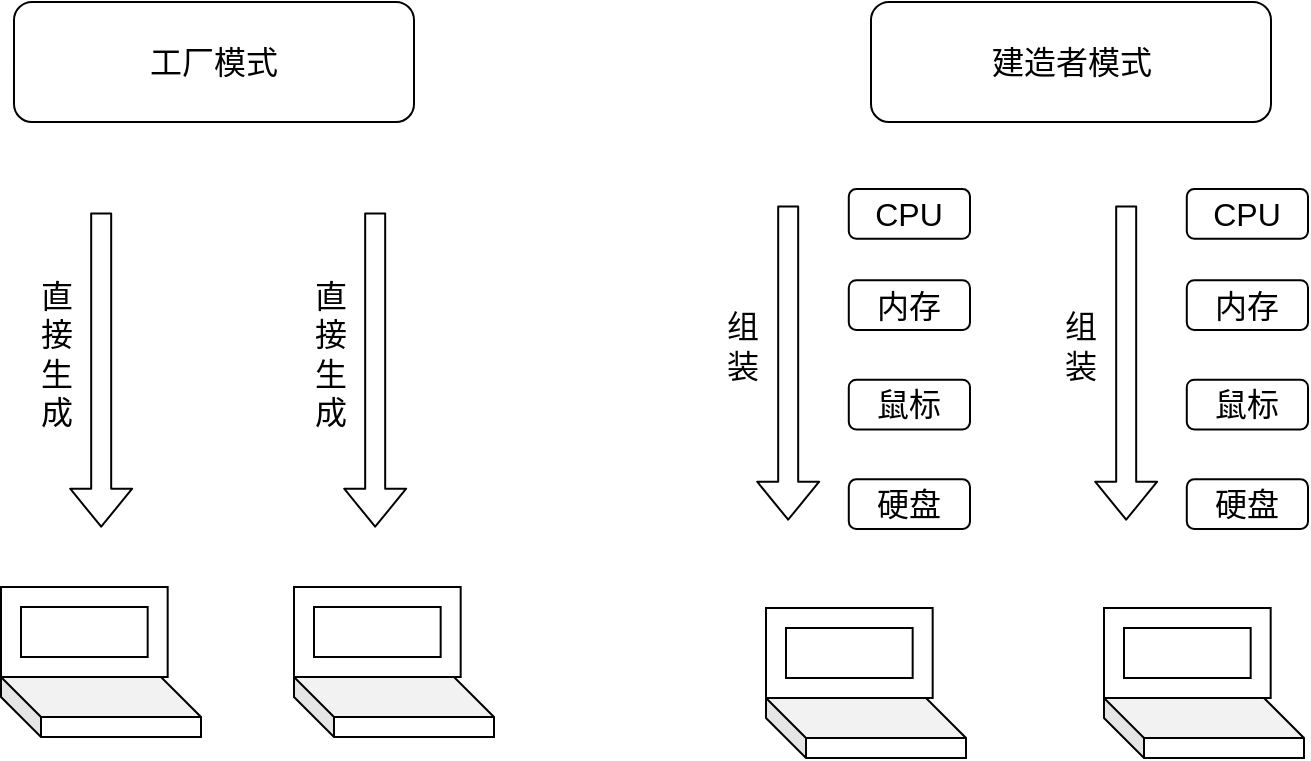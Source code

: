 <mxfile version="10.8.0" type="device"><diagram id="1GQDMFn6rQG3daWSCTHm" name="第 1 页"><mxGraphModel dx="918" dy="611" grid="1" gridSize="10" guides="1" tooltips="1" connect="1" arrows="1" fold="1" page="1" pageScale="1" pageWidth="827" pageHeight="1169" math="0" shadow="0"><root><mxCell id="0"/><mxCell id="1" parent="0"/><mxCell id="JpY-lhKoIYMgdxwOLD9v-54" value="" style="group" vertex="1" connectable="0" parent="1"><mxGeometry x="230" y="382.5" width="100" height="75" as="geometry"/></mxCell><mxCell id="JpY-lhKoIYMgdxwOLD9v-55" value="" style="verticalLabelPosition=bottom;verticalAlign=top;html=1;shape=mxgraph.basic.frame;dx=10;fontSize=17;" vertex="1" parent="JpY-lhKoIYMgdxwOLD9v-54"><mxGeometry width="83.333" height="45" as="geometry"/></mxCell><mxCell id="JpY-lhKoIYMgdxwOLD9v-56" value="" style="shape=cube;whiteSpace=wrap;html=1;boundedLbl=1;backgroundOutline=1;darkOpacity=0.05;darkOpacity2=0.1;fontSize=17;" vertex="1" parent="JpY-lhKoIYMgdxwOLD9v-54"><mxGeometry y="45" width="100" height="30" as="geometry"/></mxCell><mxCell id="JpY-lhKoIYMgdxwOLD9v-58" value="" style="group" vertex="1" connectable="0" parent="1"><mxGeometry x="443" y="183.5" width="125" height="284.5" as="geometry"/></mxCell><mxCell id="JpY-lhKoIYMgdxwOLD9v-49" value="" style="group" vertex="1" connectable="0" parent="JpY-lhKoIYMgdxwOLD9v-58"><mxGeometry x="23" y="209.5" width="100" height="75" as="geometry"/></mxCell><mxCell id="JpY-lhKoIYMgdxwOLD9v-15" value="" style="verticalLabelPosition=bottom;verticalAlign=top;html=1;shape=mxgraph.basic.frame;dx=10;fontSize=17;" vertex="1" parent="JpY-lhKoIYMgdxwOLD9v-49"><mxGeometry width="83.333" height="45" as="geometry"/></mxCell><mxCell id="JpY-lhKoIYMgdxwOLD9v-16" value="" style="shape=cube;whiteSpace=wrap;html=1;boundedLbl=1;backgroundOutline=1;darkOpacity=0.05;darkOpacity2=0.1;fontSize=17;" vertex="1" parent="JpY-lhKoIYMgdxwOLD9v-49"><mxGeometry y="45" width="100" height="30" as="geometry"/></mxCell><mxCell id="JpY-lhKoIYMgdxwOLD9v-50" value="" style="group" vertex="1" connectable="0" parent="JpY-lhKoIYMgdxwOLD9v-58"><mxGeometry width="125" height="170" as="geometry"/></mxCell><mxCell id="JpY-lhKoIYMgdxwOLD9v-29" value="CPU" style="rounded=1;whiteSpace=wrap;html=1;fontSize=16;" vertex="1" parent="JpY-lhKoIYMgdxwOLD9v-50"><mxGeometry x="64.394" width="60.606" height="24.878" as="geometry"/></mxCell><mxCell id="JpY-lhKoIYMgdxwOLD9v-30" value="内存" style="rounded=1;whiteSpace=wrap;html=1;fontSize=16;" vertex="1" parent="JpY-lhKoIYMgdxwOLD9v-50"><mxGeometry x="64.394" y="45.61" width="60.606" height="24.878" as="geometry"/></mxCell><mxCell id="JpY-lhKoIYMgdxwOLD9v-31" value="硬盘" style="rounded=1;whiteSpace=wrap;html=1;fontSize=16;" vertex="1" parent="JpY-lhKoIYMgdxwOLD9v-50"><mxGeometry x="64.394" y="145.122" width="60.606" height="24.878" as="geometry"/></mxCell><mxCell id="JpY-lhKoIYMgdxwOLD9v-32" value="鼠标" style="rounded=1;whiteSpace=wrap;html=1;fontSize=16;" vertex="1" parent="JpY-lhKoIYMgdxwOLD9v-50"><mxGeometry x="64.394" y="95.366" width="60.606" height="24.878" as="geometry"/></mxCell><mxCell id="JpY-lhKoIYMgdxwOLD9v-34" value="" style="shape=flexArrow;endArrow=classic;html=1;fontSize=16;" edge="1" parent="JpY-lhKoIYMgdxwOLD9v-50"><mxGeometry width="50" height="50" relative="1" as="geometry"><mxPoint x="34.091" y="8.293" as="sourcePoint"/><mxPoint x="34.091" y="165.854" as="targetPoint"/></mxGeometry></mxCell><mxCell id="JpY-lhKoIYMgdxwOLD9v-35" value="组装" style="text;html=1;strokeColor=none;fillColor=none;align=center;verticalAlign=middle;whiteSpace=wrap;rounded=0;fontSize=16;horizontal=1;" vertex="1" parent="JpY-lhKoIYMgdxwOLD9v-50"><mxGeometry y="53.902" width="22.727" height="49.756" as="geometry"/></mxCell><mxCell id="JpY-lhKoIYMgdxwOLD9v-59" value="" style="group" vertex="1" connectable="0" parent="1"><mxGeometry x="612" y="183.5" width="125" height="284.5" as="geometry"/></mxCell><mxCell id="JpY-lhKoIYMgdxwOLD9v-60" value="" style="group" vertex="1" connectable="0" parent="JpY-lhKoIYMgdxwOLD9v-59"><mxGeometry x="23" y="209.5" width="100" height="75" as="geometry"/></mxCell><mxCell id="JpY-lhKoIYMgdxwOLD9v-61" value="" style="verticalLabelPosition=bottom;verticalAlign=top;html=1;shape=mxgraph.basic.frame;dx=10;fontSize=17;" vertex="1" parent="JpY-lhKoIYMgdxwOLD9v-60"><mxGeometry width="83.333" height="45" as="geometry"/></mxCell><mxCell id="JpY-lhKoIYMgdxwOLD9v-62" value="" style="shape=cube;whiteSpace=wrap;html=1;boundedLbl=1;backgroundOutline=1;darkOpacity=0.05;darkOpacity2=0.1;fontSize=17;" vertex="1" parent="JpY-lhKoIYMgdxwOLD9v-60"><mxGeometry y="45" width="100" height="30" as="geometry"/></mxCell><mxCell id="JpY-lhKoIYMgdxwOLD9v-63" value="" style="group" vertex="1" connectable="0" parent="JpY-lhKoIYMgdxwOLD9v-59"><mxGeometry width="125" height="170" as="geometry"/></mxCell><mxCell id="JpY-lhKoIYMgdxwOLD9v-64" value="CPU" style="rounded=1;whiteSpace=wrap;html=1;fontSize=16;" vertex="1" parent="JpY-lhKoIYMgdxwOLD9v-63"><mxGeometry x="64.394" width="60.606" height="24.878" as="geometry"/></mxCell><mxCell id="JpY-lhKoIYMgdxwOLD9v-65" value="内存" style="rounded=1;whiteSpace=wrap;html=1;fontSize=16;" vertex="1" parent="JpY-lhKoIYMgdxwOLD9v-63"><mxGeometry x="64.394" y="45.61" width="60.606" height="24.878" as="geometry"/></mxCell><mxCell id="JpY-lhKoIYMgdxwOLD9v-66" value="硬盘" style="rounded=1;whiteSpace=wrap;html=1;fontSize=16;" vertex="1" parent="JpY-lhKoIYMgdxwOLD9v-63"><mxGeometry x="64.394" y="145.122" width="60.606" height="24.878" as="geometry"/></mxCell><mxCell id="JpY-lhKoIYMgdxwOLD9v-67" value="鼠标" style="rounded=1;whiteSpace=wrap;html=1;fontSize=16;" vertex="1" parent="JpY-lhKoIYMgdxwOLD9v-63"><mxGeometry x="64.394" y="95.366" width="60.606" height="24.878" as="geometry"/></mxCell><mxCell id="JpY-lhKoIYMgdxwOLD9v-68" value="" style="shape=flexArrow;endArrow=classic;html=1;fontSize=16;" edge="1" parent="JpY-lhKoIYMgdxwOLD9v-63"><mxGeometry width="50" height="50" relative="1" as="geometry"><mxPoint x="34.091" y="8.293" as="sourcePoint"/><mxPoint x="34.091" y="165.854" as="targetPoint"/></mxGeometry></mxCell><mxCell id="JpY-lhKoIYMgdxwOLD9v-69" value="组装" style="text;html=1;strokeColor=none;fillColor=none;align=center;verticalAlign=middle;whiteSpace=wrap;rounded=0;fontSize=16;horizontal=1;" vertex="1" parent="JpY-lhKoIYMgdxwOLD9v-63"><mxGeometry y="53.902" width="22.727" height="49.756" as="geometry"/></mxCell><mxCell id="JpY-lhKoIYMgdxwOLD9v-70" value="" style="group" vertex="1" connectable="0" parent="1"><mxGeometry x="83.5" y="382.5" width="100" height="75" as="geometry"/></mxCell><mxCell id="JpY-lhKoIYMgdxwOLD9v-71" value="" style="verticalLabelPosition=bottom;verticalAlign=top;html=1;shape=mxgraph.basic.frame;dx=10;fontSize=17;" vertex="1" parent="JpY-lhKoIYMgdxwOLD9v-70"><mxGeometry width="83.333" height="45" as="geometry"/></mxCell><mxCell id="JpY-lhKoIYMgdxwOLD9v-72" value="" style="shape=cube;whiteSpace=wrap;html=1;boundedLbl=1;backgroundOutline=1;darkOpacity=0.05;darkOpacity2=0.1;fontSize=17;" vertex="1" parent="JpY-lhKoIYMgdxwOLD9v-70"><mxGeometry y="45" width="100" height="30" as="geometry"/></mxCell><mxCell id="JpY-lhKoIYMgdxwOLD9v-75" value="" style="group" vertex="1" connectable="0" parent="1"><mxGeometry x="236.5" y="195.293" width="34.091" height="157.561" as="geometry"/></mxCell><mxCell id="JpY-lhKoIYMgdxwOLD9v-73" value="" style="shape=flexArrow;endArrow=classic;html=1;fontSize=16;" edge="1" parent="JpY-lhKoIYMgdxwOLD9v-75"><mxGeometry width="50" height="50" relative="1" as="geometry"><mxPoint x="34.091" as="sourcePoint"/><mxPoint x="34.091" y="157.561" as="targetPoint"/></mxGeometry></mxCell><mxCell id="JpY-lhKoIYMgdxwOLD9v-74" value="直接生成" style="text;html=1;strokeColor=none;fillColor=none;align=center;verticalAlign=middle;whiteSpace=wrap;rounded=0;fontSize=16;horizontal=1;" vertex="1" parent="JpY-lhKoIYMgdxwOLD9v-75"><mxGeometry y="45.61" width="22.727" height="49.756" as="geometry"/></mxCell><mxCell id="JpY-lhKoIYMgdxwOLD9v-76" value="" style="group" vertex="1" connectable="0" parent="1"><mxGeometry x="99.5" y="195.293" width="34.091" height="157.561" as="geometry"/></mxCell><mxCell id="JpY-lhKoIYMgdxwOLD9v-77" value="" style="shape=flexArrow;endArrow=classic;html=1;fontSize=16;" edge="1" parent="JpY-lhKoIYMgdxwOLD9v-76"><mxGeometry width="50" height="50" relative="1" as="geometry"><mxPoint x="34.091" as="sourcePoint"/><mxPoint x="34.091" y="157.561" as="targetPoint"/></mxGeometry></mxCell><mxCell id="JpY-lhKoIYMgdxwOLD9v-78" value="直接生成" style="text;html=1;strokeColor=none;fillColor=none;align=center;verticalAlign=middle;whiteSpace=wrap;rounded=0;fontSize=16;horizontal=1;" vertex="1" parent="JpY-lhKoIYMgdxwOLD9v-76"><mxGeometry y="45.61" width="22.727" height="49.756" as="geometry"/></mxCell><mxCell id="JpY-lhKoIYMgdxwOLD9v-79" value="工厂模式" style="rounded=1;whiteSpace=wrap;html=1;fontSize=16;" vertex="1" parent="1"><mxGeometry x="90" y="90" width="200" height="60" as="geometry"/></mxCell><mxCell id="JpY-lhKoIYMgdxwOLD9v-80" value="建造者模式" style="rounded=1;whiteSpace=wrap;html=1;fontSize=16;" vertex="1" parent="1"><mxGeometry x="518.5" y="90" width="200" height="60" as="geometry"/></mxCell></root></mxGraphModel></diagram></mxfile>
